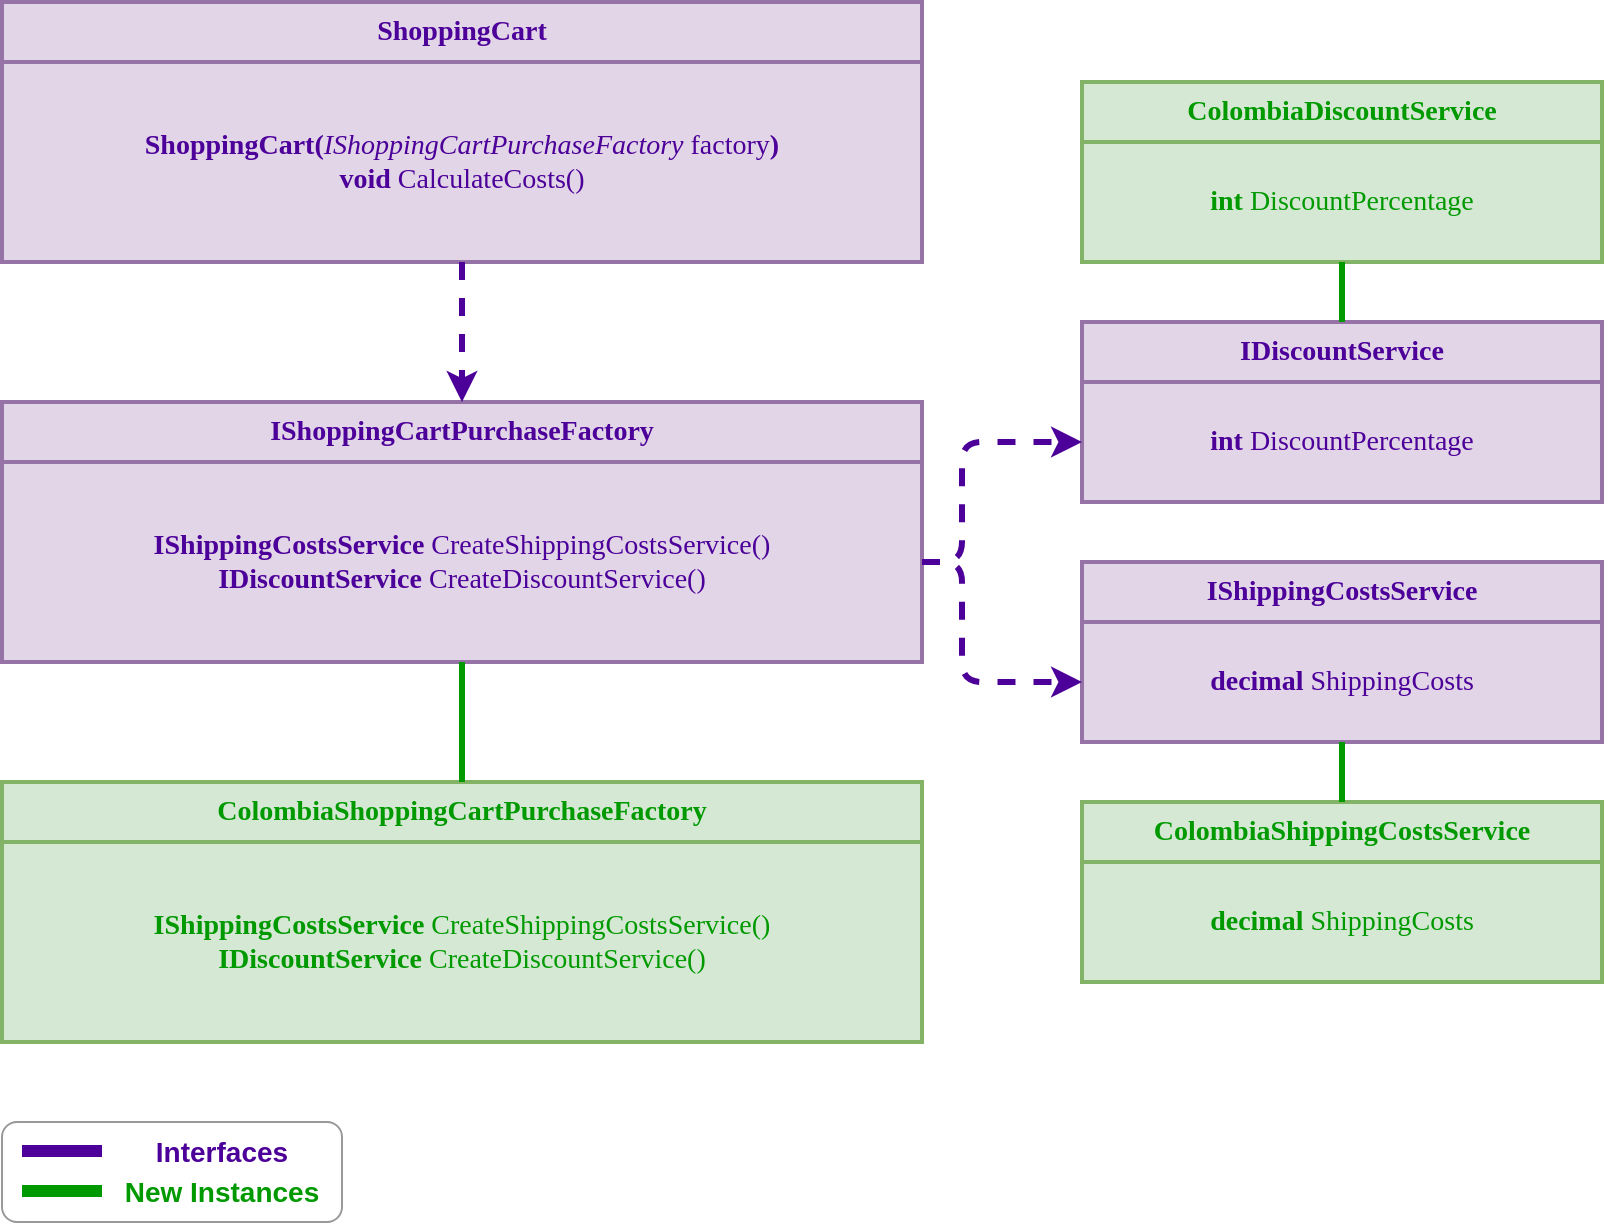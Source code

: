 <mxfile version="23.1.5" type="device">
  <diagram name="Page-1" id="PBFaabsFGjWN9c8YTTGt">
    <mxGraphModel dx="1104" dy="684" grid="1" gridSize="10" guides="1" tooltips="1" connect="1" arrows="1" fold="1" page="1" pageScale="1" pageWidth="850" pageHeight="1100" math="0" shadow="0">
      <root>
        <mxCell id="0" />
        <mxCell id="1" parent="0" />
        <mxCell id="mcZOrLfcwNk9v_cB0zbB-34" value="" style="rounded=1;whiteSpace=wrap;html=1;strokeColor=#999999;" vertex="1" parent="1">
          <mxGeometry x="40" y="600" width="170" height="50" as="geometry" />
        </mxCell>
        <mxCell id="mcZOrLfcwNk9v_cB0zbB-7" value="&lt;font color=&quot;#4c0099&quot; face=&quot;Verdana&quot; style=&quot;font-size: 14px;&quot;&gt;&lt;b&gt;ShoppingCart&lt;/b&gt;&lt;/font&gt;" style="swimlane;fontStyle=0;childLayout=stackLayout;horizontal=1;startSize=30;horizontalStack=0;resizeParent=1;resizeParentMax=0;resizeLast=0;collapsible=1;marginBottom=0;whiteSpace=wrap;html=1;fillColor=#e1d5e7;strokeColor=#9673a6;strokeWidth=2;" vertex="1" parent="1">
          <mxGeometry x="40" y="40" width="460" height="130" as="geometry" />
        </mxCell>
        <mxCell id="mcZOrLfcwNk9v_cB0zbB-8" value="&lt;font face=&quot;Verdana&quot; color=&quot;#4c0099&quot;&gt;&lt;span style=&quot;font-size: 14px;&quot;&gt;&lt;b&gt;ShoppingCart(&lt;/b&gt;&lt;i&gt;IShoppingCartPurchaseFactory&lt;/i&gt; factory&lt;b&gt;)&lt;br&gt;void &lt;/b&gt;CalculateCosts()&lt;br&gt;&lt;/span&gt;&lt;/font&gt;" style="text;strokeColor=#9673a6;fillColor=#e1d5e7;align=center;verticalAlign=middle;spacingLeft=4;spacingRight=4;overflow=hidden;points=[[0,0.5],[1,0.5]];portConstraint=eastwest;rotatable=0;whiteSpace=wrap;html=1;strokeWidth=2;" vertex="1" parent="mcZOrLfcwNk9v_cB0zbB-7">
          <mxGeometry y="30" width="460" height="100" as="geometry" />
        </mxCell>
        <mxCell id="mcZOrLfcwNk9v_cB0zbB-9" value="&lt;font face=&quot;Verdana&quot; color=&quot;#4c0099&quot;&gt;&lt;span style=&quot;font-size: 14px;&quot;&gt;&lt;b&gt;IShoppingCartPurchaseFactory&lt;/b&gt;&lt;/span&gt;&lt;/font&gt;" style="swimlane;fontStyle=0;childLayout=stackLayout;horizontal=1;startSize=30;horizontalStack=0;resizeParent=1;resizeParentMax=0;resizeLast=0;collapsible=1;marginBottom=0;whiteSpace=wrap;html=1;fillColor=#e1d5e7;strokeColor=#9673a6;strokeWidth=2;" vertex="1" parent="1">
          <mxGeometry x="40" y="240" width="460" height="130" as="geometry" />
        </mxCell>
        <mxCell id="mcZOrLfcwNk9v_cB0zbB-10" value="&lt;font face=&quot;Verdana&quot; color=&quot;#4c0099&quot;&gt;&lt;span style=&quot;font-size: 14px;&quot;&gt;&lt;b&gt;IShippingCostsService &lt;/b&gt;CreateShippingCostsService()&lt;b&gt;&lt;br&gt;IDiscountService&amp;nbsp;&lt;/b&gt;CreateDiscountService()&lt;br&gt;&lt;/span&gt;&lt;/font&gt;" style="text;strokeColor=#9673a6;fillColor=#e1d5e7;align=center;verticalAlign=middle;spacingLeft=4;spacingRight=4;overflow=hidden;points=[[0,0.5],[1,0.5]];portConstraint=eastwest;rotatable=0;whiteSpace=wrap;html=1;strokeWidth=2;" vertex="1" parent="mcZOrLfcwNk9v_cB0zbB-9">
          <mxGeometry y="30" width="460" height="100" as="geometry" />
        </mxCell>
        <mxCell id="mcZOrLfcwNk9v_cB0zbB-12" value="" style="endArrow=classic;html=1;rounded=1;entryX=0.5;entryY=0;entryDx=0;entryDy=0;exitX=0.5;exitY=1;exitDx=0;exitDy=0;strokeWidth=3;curved=0;strokeColor=#4C0099;dashed=1;" edge="1" parent="1" source="mcZOrLfcwNk9v_cB0zbB-7" target="mcZOrLfcwNk9v_cB0zbB-9">
          <mxGeometry width="50" height="50" relative="1" as="geometry">
            <mxPoint x="330" y="400" as="sourcePoint" />
            <mxPoint x="380" y="350" as="targetPoint" />
          </mxGeometry>
        </mxCell>
        <mxCell id="mcZOrLfcwNk9v_cB0zbB-14" value="&lt;font color=&quot;#009900&quot; face=&quot;Verdana&quot;&gt;&lt;span style=&quot;font-size: 14px;&quot;&gt;&lt;b style=&quot;&quot;&gt;ColombiaShoppingCartPurchaseFactory&lt;/b&gt;&lt;/span&gt;&lt;/font&gt;" style="swimlane;fontStyle=0;childLayout=stackLayout;horizontal=1;startSize=30;horizontalStack=0;resizeParent=1;resizeParentMax=0;resizeLast=0;collapsible=1;marginBottom=0;whiteSpace=wrap;html=1;fillColor=#D5E8D4;strokeColor=#82B366;strokeWidth=2;" vertex="1" parent="1">
          <mxGeometry x="40" y="430" width="460" height="130" as="geometry" />
        </mxCell>
        <mxCell id="mcZOrLfcwNk9v_cB0zbB-15" value="&lt;font face=&quot;Verdana&quot;&gt;&lt;span style=&quot;font-size: 14px;&quot;&gt;&lt;font color=&quot;#009900&quot;&gt;&lt;b style=&quot;&quot;&gt;IShippingCostsService &lt;/b&gt;CreateShippingCostsService()&lt;b style=&quot;&quot;&gt;&lt;br&gt;IDiscountService&amp;nbsp;&lt;/b&gt;CreateDiscountService()&lt;/font&gt;&lt;br&gt;&lt;/span&gt;&lt;/font&gt;" style="text;strokeColor=#82B366;fillColor=#D5E8D4;align=center;verticalAlign=middle;spacingLeft=4;spacingRight=4;overflow=hidden;points=[[0,0.5],[1,0.5]];portConstraint=eastwest;rotatable=0;whiteSpace=wrap;html=1;strokeWidth=2;" vertex="1" parent="mcZOrLfcwNk9v_cB0zbB-14">
          <mxGeometry y="30" width="460" height="100" as="geometry" />
        </mxCell>
        <mxCell id="mcZOrLfcwNk9v_cB0zbB-16" value="" style="endArrow=none;html=1;rounded=1;exitX=0.5;exitY=1;exitDx=0;exitDy=0;entryX=0.5;entryY=0;entryDx=0;entryDy=0;curved=0;strokeWidth=3;strokeColor=#009900;" edge="1" parent="1" source="mcZOrLfcwNk9v_cB0zbB-9" target="mcZOrLfcwNk9v_cB0zbB-14">
          <mxGeometry width="50" height="50" relative="1" as="geometry">
            <mxPoint x="730" y="370" as="sourcePoint" />
            <mxPoint x="800" y="580" as="targetPoint" />
          </mxGeometry>
        </mxCell>
        <mxCell id="mcZOrLfcwNk9v_cB0zbB-17" value="&lt;font color=&quot;#4c0099&quot; face=&quot;Verdana&quot; style=&quot;font-size: 14px;&quot;&gt;&lt;b style=&quot;&quot;&gt;IShippingCostsService&lt;/b&gt;&lt;/font&gt;" style="swimlane;fontStyle=0;childLayout=stackLayout;horizontal=1;startSize=30;horizontalStack=0;resizeParent=1;resizeParentMax=0;resizeLast=0;collapsible=1;marginBottom=0;whiteSpace=wrap;html=1;fillColor=#E1D5E7;strokeColor=#9673A6;strokeWidth=2;" vertex="1" parent="1">
          <mxGeometry x="580" y="320" width="260" height="90" as="geometry" />
        </mxCell>
        <mxCell id="mcZOrLfcwNk9v_cB0zbB-18" value="&lt;font color=&quot;#4c0099&quot; style=&quot;font-size: 14px;&quot; face=&quot;Verdana&quot;&gt;&lt;b style=&quot;&quot;&gt;decimal &lt;/b&gt;ShippingCosts&lt;/font&gt;" style="text;strokeColor=#9673A6;fillColor=#E1D5E7;align=center;verticalAlign=middle;spacingLeft=4;spacingRight=4;overflow=hidden;points=[[0,0.5],[1,0.5]];portConstraint=eastwest;rotatable=0;whiteSpace=wrap;html=1;strokeWidth=2;" vertex="1" parent="mcZOrLfcwNk9v_cB0zbB-17">
          <mxGeometry y="30" width="260" height="60" as="geometry" />
        </mxCell>
        <mxCell id="mcZOrLfcwNk9v_cB0zbB-19" value="&lt;font color=&quot;#4c0099&quot; face=&quot;Verdana&quot; style=&quot;font-size: 14px;&quot;&gt;&lt;b style=&quot;&quot;&gt;IDiscountService&lt;/b&gt;&lt;/font&gt;" style="swimlane;fontStyle=0;childLayout=stackLayout;horizontal=1;startSize=30;horizontalStack=0;resizeParent=1;resizeParentMax=0;resizeLast=0;collapsible=1;marginBottom=0;whiteSpace=wrap;html=1;fillColor=#E1D5E7;strokeColor=#9673A6;strokeWidth=2;" vertex="1" parent="1">
          <mxGeometry x="580" y="200" width="260" height="90" as="geometry" />
        </mxCell>
        <mxCell id="mcZOrLfcwNk9v_cB0zbB-20" value="&lt;font color=&quot;#4c0099&quot; style=&quot;font-size: 14px;&quot; face=&quot;Verdana&quot;&gt;&lt;b style=&quot;&quot;&gt;int &lt;/b&gt;DiscountPercentage&lt;/font&gt;" style="text;strokeColor=#9673A6;fillColor=#E1D5E7;align=center;verticalAlign=middle;spacingLeft=4;spacingRight=4;overflow=hidden;points=[[0,0.5],[1,0.5]];portConstraint=eastwest;rotatable=0;whiteSpace=wrap;html=1;strokeWidth=2;" vertex="1" parent="mcZOrLfcwNk9v_cB0zbB-19">
          <mxGeometry y="30" width="260" height="60" as="geometry" />
        </mxCell>
        <mxCell id="mcZOrLfcwNk9v_cB0zbB-21" value="&lt;font color=&quot;#009900&quot; face=&quot;Verdana&quot; style=&quot;font-size: 14px;&quot;&gt;&lt;b style=&quot;&quot;&gt;ColombiaDiscountService&lt;/b&gt;&lt;/font&gt;" style="swimlane;fontStyle=0;childLayout=stackLayout;horizontal=1;startSize=30;horizontalStack=0;resizeParent=1;resizeParentMax=0;resizeLast=0;collapsible=1;marginBottom=0;whiteSpace=wrap;html=1;fillColor=#d5e8d4;strokeColor=#82b366;strokeWidth=2;" vertex="1" parent="1">
          <mxGeometry x="580" y="80" width="260" height="90" as="geometry" />
        </mxCell>
        <mxCell id="mcZOrLfcwNk9v_cB0zbB-22" value="&lt;font color=&quot;#009900&quot; style=&quot;font-size: 14px;&quot; face=&quot;Verdana&quot;&gt;&lt;b style=&quot;&quot;&gt;int &lt;/b&gt;DiscountPercentage&lt;/font&gt;" style="text;strokeColor=#82b366;fillColor=#d5e8d4;align=center;verticalAlign=middle;spacingLeft=4;spacingRight=4;overflow=hidden;points=[[0,0.5],[1,0.5]];portConstraint=eastwest;rotatable=0;whiteSpace=wrap;html=1;strokeWidth=2;" vertex="1" parent="mcZOrLfcwNk9v_cB0zbB-21">
          <mxGeometry y="30" width="260" height="60" as="geometry" />
        </mxCell>
        <mxCell id="mcZOrLfcwNk9v_cB0zbB-23" value="&lt;font color=&quot;#009900&quot; face=&quot;Verdana&quot; style=&quot;font-size: 14px;&quot;&gt;&lt;b style=&quot;&quot;&gt;ColombiaShippingCostsService&lt;/b&gt;&lt;/font&gt;" style="swimlane;fontStyle=0;childLayout=stackLayout;horizontal=1;startSize=30;horizontalStack=0;resizeParent=1;resizeParentMax=0;resizeLast=0;collapsible=1;marginBottom=0;whiteSpace=wrap;html=1;fillColor=#d5e8d4;strokeColor=#82b366;strokeWidth=2;" vertex="1" parent="1">
          <mxGeometry x="580" y="440" width="260" height="90" as="geometry" />
        </mxCell>
        <mxCell id="mcZOrLfcwNk9v_cB0zbB-24" value="&lt;font color=&quot;#009900&quot; style=&quot;font-size: 14px;&quot; face=&quot;Verdana&quot;&gt;&lt;b style=&quot;&quot;&gt;decimal &lt;/b&gt;ShippingCosts&lt;/font&gt;" style="text;strokeColor=#82b366;fillColor=#d5e8d4;align=center;verticalAlign=middle;spacingLeft=4;spacingRight=4;overflow=hidden;points=[[0,0.5],[1,0.5]];portConstraint=eastwest;rotatable=0;whiteSpace=wrap;html=1;strokeWidth=2;" vertex="1" parent="mcZOrLfcwNk9v_cB0zbB-23">
          <mxGeometry y="30" width="260" height="60" as="geometry" />
        </mxCell>
        <mxCell id="mcZOrLfcwNk9v_cB0zbB-25" value="" style="endArrow=classic;html=1;rounded=1;exitX=1;exitY=0.5;exitDx=0;exitDy=0;entryX=0;entryY=0.5;entryDx=0;entryDy=0;curved=0;strokeColor=#4C0099;strokeWidth=3;dashed=1;" edge="1" parent="1" source="mcZOrLfcwNk9v_cB0zbB-10" target="mcZOrLfcwNk9v_cB0zbB-20">
          <mxGeometry width="50" height="50" relative="1" as="geometry">
            <mxPoint x="310" y="420" as="sourcePoint" />
            <mxPoint x="360" y="370" as="targetPoint" />
            <Array as="points">
              <mxPoint x="520" y="320" />
              <mxPoint x="520" y="260" />
            </Array>
          </mxGeometry>
        </mxCell>
        <mxCell id="mcZOrLfcwNk9v_cB0zbB-27" value="" style="endArrow=classic;html=1;rounded=1;exitX=1;exitY=0.5;exitDx=0;exitDy=0;entryX=0;entryY=0.5;entryDx=0;entryDy=0;strokeWidth=3;strokeColor=#4C0099;curved=0;dashed=1;" edge="1" parent="1" source="mcZOrLfcwNk9v_cB0zbB-10" target="mcZOrLfcwNk9v_cB0zbB-18">
          <mxGeometry width="50" height="50" relative="1" as="geometry">
            <mxPoint x="310" y="420" as="sourcePoint" />
            <mxPoint x="360" y="370" as="targetPoint" />
            <Array as="points">
              <mxPoint x="520" y="320" />
              <mxPoint x="520" y="380" />
            </Array>
          </mxGeometry>
        </mxCell>
        <mxCell id="mcZOrLfcwNk9v_cB0zbB-28" value="" style="endArrow=none;html=1;rounded=1;entryX=0.5;entryY=0;entryDx=0;entryDy=0;curved=0;strokeWidth=3;strokeColor=#009900;" edge="1" parent="1" source="mcZOrLfcwNk9v_cB0zbB-22" target="mcZOrLfcwNk9v_cB0zbB-19">
          <mxGeometry width="50" height="50" relative="1" as="geometry">
            <mxPoint x="810" y="130" as="sourcePoint" />
            <mxPoint x="810" y="190" as="targetPoint" />
          </mxGeometry>
        </mxCell>
        <mxCell id="mcZOrLfcwNk9v_cB0zbB-29" value="" style="endArrow=none;html=1;rounded=1;entryX=0.5;entryY=0;entryDx=0;entryDy=0;curved=0;strokeWidth=3;strokeColor=#009900;exitX=0.5;exitY=1;exitDx=0;exitDy=0;" edge="1" parent="1" source="mcZOrLfcwNk9v_cB0zbB-17" target="mcZOrLfcwNk9v_cB0zbB-23">
          <mxGeometry width="50" height="50" relative="1" as="geometry">
            <mxPoint x="770" y="420" as="sourcePoint" />
            <mxPoint x="810" y="420" as="targetPoint" />
          </mxGeometry>
        </mxCell>
        <mxCell id="mcZOrLfcwNk9v_cB0zbB-30" value="" style="endArrow=none;html=1;rounded=0;strokeWidth=6;strokeColor=#4C0099;" edge="1" parent="1">
          <mxGeometry width="50" height="50" relative="1" as="geometry">
            <mxPoint x="50" y="614.5" as="sourcePoint" />
            <mxPoint x="90" y="614.5" as="targetPoint" />
          </mxGeometry>
        </mxCell>
        <mxCell id="mcZOrLfcwNk9v_cB0zbB-31" value="&lt;font color=&quot;#4c0099&quot; style=&quot;font-size: 14px;&quot;&gt;&lt;b&gt;Interfaces&lt;/b&gt;&lt;/font&gt;" style="text;html=1;align=center;verticalAlign=middle;whiteSpace=wrap;rounded=0;" vertex="1" parent="1">
          <mxGeometry x="100" y="600" width="100" height="30" as="geometry" />
        </mxCell>
        <mxCell id="mcZOrLfcwNk9v_cB0zbB-32" value="" style="endArrow=none;html=1;rounded=0;strokeWidth=6;strokeColor=#009900;" edge="1" parent="1">
          <mxGeometry width="50" height="50" relative="1" as="geometry">
            <mxPoint x="50" y="634.5" as="sourcePoint" />
            <mxPoint x="90" y="634.5" as="targetPoint" />
          </mxGeometry>
        </mxCell>
        <mxCell id="mcZOrLfcwNk9v_cB0zbB-33" value="&lt;font color=&quot;#009900&quot; style=&quot;font-size: 14px;&quot;&gt;&lt;b&gt;New Instances&lt;/b&gt;&lt;/font&gt;" style="text;html=1;align=center;verticalAlign=middle;whiteSpace=wrap;rounded=0;" vertex="1" parent="1">
          <mxGeometry x="100" y="620" width="100" height="30" as="geometry" />
        </mxCell>
      </root>
    </mxGraphModel>
  </diagram>
</mxfile>
